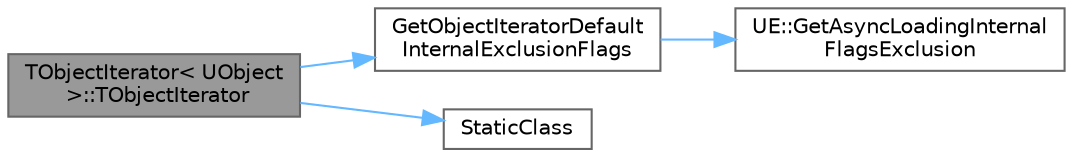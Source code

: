 digraph "TObjectIterator&lt; UObject &gt;::TObjectIterator"
{
 // INTERACTIVE_SVG=YES
 // LATEX_PDF_SIZE
  bgcolor="transparent";
  edge [fontname=Helvetica,fontsize=10,labelfontname=Helvetica,labelfontsize=10];
  node [fontname=Helvetica,fontsize=10,shape=box,height=0.2,width=0.4];
  rankdir="LR";
  Node1 [id="Node000001",label="TObjectIterator\< UObject\l \>::TObjectIterator",height=0.2,width=0.4,color="gray40", fillcolor="grey60", style="filled", fontcolor="black",tooltip="Constructor."];
  Node1 -> Node2 [id="edge1_Node000001_Node000002",color="steelblue1",style="solid",tooltip=" "];
  Node2 [id="Node000002",label="GetObjectIteratorDefault\lInternalExclusionFlags",height=0.2,width=0.4,color="grey40", fillcolor="white", style="filled",URL="$df/d91/UObjectIterator_8h.html#a4f12249f2b218131ce51159c7e9d2b90",tooltip=" "];
  Node2 -> Node3 [id="edge2_Node000002_Node000003",color="steelblue1",style="solid",tooltip=" "];
  Node3 [id="Node000003",label="UE::GetAsyncLoadingInternal\lFlagsExclusion",height=0.2,width=0.4,color="grey40", fillcolor="white", style="filled",URL="$da/d75/namespaceUE.html#a6192ead4edcf0c1e8cfce79d4832f87d",tooltip=" "];
  Node1 -> Node4 [id="edge3_Node000001_Node000004",color="steelblue1",style="solid",tooltip=" "];
  Node4 [id="Node000004",label="StaticClass",height=0.2,width=0.4,color="grey40", fillcolor="white", style="filled",URL="$d0/d3d/ReflectedTypeAccessors_8h.html#aaf700d24c8d7d2e3afa119a1b7edbcbc",tooltip=" "];
}
